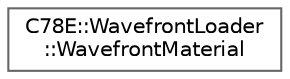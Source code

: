 digraph "Graphical Class Hierarchy"
{
 // LATEX_PDF_SIZE
  bgcolor="transparent";
  edge [fontname=Helvetica,fontsize=10,labelfontname=Helvetica,labelfontsize=10];
  node [fontname=Helvetica,fontsize=10,shape=box,height=0.2,width=0.4];
  rankdir="LR";
  Node0 [id="Node000000",label="C78E::WavefrontLoader\l::WavefrontMaterial",height=0.2,width=0.4,color="grey40", fillcolor="white", style="filled",URL="$d0/dc2/struct_c78_e_1_1_wavefront_loader_1_1_wavefront_material.html",tooltip=" "];
}
